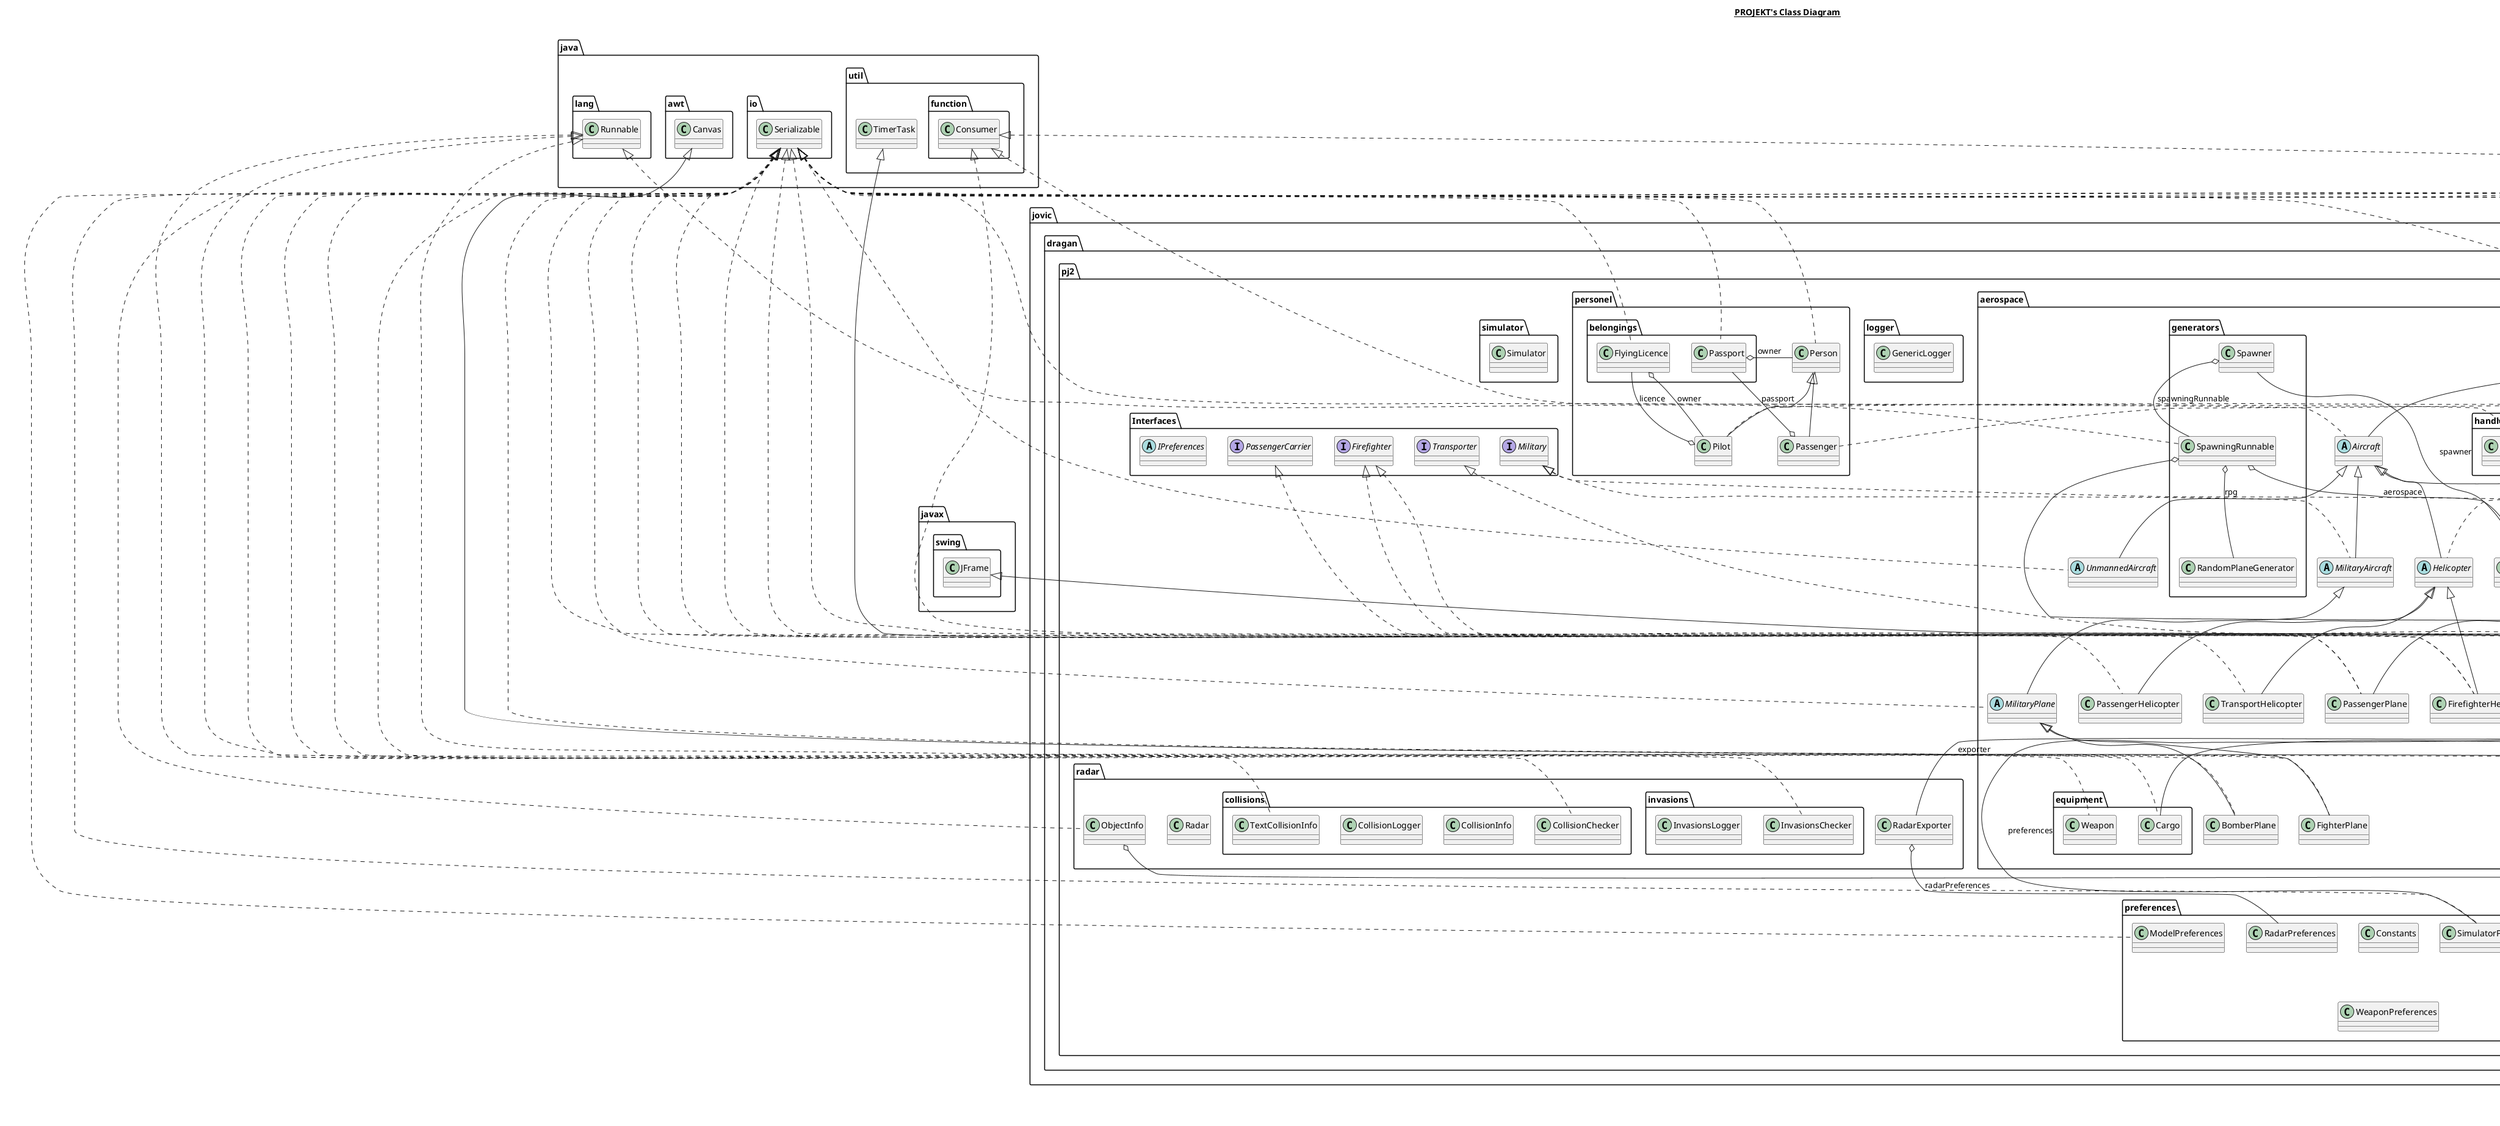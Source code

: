 @startuml

title __PROJEKT's Class Diagram__\n

  namespace jovic.dragan.pj2.Interfaces {
    interface jovic.dragan.pj2.Interfaces.Firefighter {
    }
  }
  

  namespace jovic.dragan.pj2.Interfaces {
    abstract class jovic.dragan.pj2.Interfaces.IPreferences {
    }
  }
  

  namespace jovic.dragan.pj2.Interfaces {
    interface jovic.dragan.pj2.Interfaces.Military {
    }
  }
  

  namespace jovic.dragan.pj2.Interfaces {
    interface jovic.dragan.pj2.Interfaces.PassengerCarrier {
    }
  }
  

  namespace jovic.dragan.pj2.Interfaces {
    interface jovic.dragan.pj2.Interfaces.Transporter {
    }
  }
  

  namespace jovic.dragan.pj2.aerospace {
    abstract class jovic.dragan.pj2.aerospace.Aeroplane {
    }
  }
  

  namespace jovic.dragan.pj2.aerospace {
    class jovic.dragan.pj2.aerospace.Aerospace {
    }
  }
  

  namespace jovic.dragan.pj2.aerospace {
    abstract class jovic.dragan.pj2.aerospace.AerospaceObject {
    }
  }
  

  namespace jovic.dragan.pj2.aerospace {
    abstract class jovic.dragan.pj2.aerospace.Aircraft {
    }
  }
  

  namespace jovic.dragan.pj2.aerospace {
    class jovic.dragan.pj2.aerospace.AntiHailRocket {
    }
  }
  

  namespace jovic.dragan.pj2.aerospace {
    class jovic.dragan.pj2.aerospace.BomberPlane {
    }
  }
  

  namespace jovic.dragan.pj2.aerospace {
    class jovic.dragan.pj2.aerospace.FighterPlane {
    }
  }
  

  namespace jovic.dragan.pj2.aerospace {
    class jovic.dragan.pj2.aerospace.FirefighterHelicopter {
    }
  }
  

  namespace jovic.dragan.pj2.aerospace {
    class jovic.dragan.pj2.aerospace.FirefighterPlane {
    }
  }
  

  namespace jovic.dragan.pj2.aerospace {
    abstract class jovic.dragan.pj2.aerospace.Helicopter {
    }
  }
  

  namespace jovic.dragan.pj2.aerospace {
    abstract class jovic.dragan.pj2.aerospace.MilitaryAircraft {
    }
  }
  

  namespace jovic.dragan.pj2.aerospace {
    abstract class jovic.dragan.pj2.aerospace.MilitaryPlane {
    }
  }
  

  namespace jovic.dragan.pj2.aerospace {
    class jovic.dragan.pj2.aerospace.MilitaryRocket {
    }
  }
  

  namespace jovic.dragan.pj2.aerospace {
    class jovic.dragan.pj2.aerospace.PassengerHelicopter {
    }
  }
  

  namespace jovic.dragan.pj2.aerospace {
    class jovic.dragan.pj2.aerospace.PassengerPlane {
    }
  }
  

  namespace jovic.dragan.pj2.aerospace {
    abstract class jovic.dragan.pj2.aerospace.Rocket {
    }
  }
  

  namespace jovic.dragan.pj2.aerospace {
    class jovic.dragan.pj2.aerospace.TransportHelicopter {
    }
  }
  

  namespace jovic.dragan.pj2.aerospace {
    abstract class jovic.dragan.pj2.aerospace.TransportPlane {
    }
  }
  

  namespace jovic.dragan.pj2.aerospace {
    abstract class jovic.dragan.pj2.aerospace.UnmannedAircraft {
    }
  }
  

  namespace jovic.dragan.pj2.aerospace {
    class jovic.dragan.pj2.aerospace.UpdatingTask {
    }
  }
  

  namespace jovic.dragan.pj2.aerospace {
    namespace equipment {
      class jovic.dragan.pj2.aerospace.equipment.Cargo {
      }
    }
  }
  

  namespace jovic.dragan.pj2.aerospace {
    namespace equipment {
      class jovic.dragan.pj2.aerospace.equipment.Weapon {
      }
    }
  }
  

  namespace jovic.dragan.pj2.aerospace {
    namespace generators {
      class jovic.dragan.pj2.aerospace.generators.RandomPlaneGenerator {
      }
    }
  }
  

  namespace jovic.dragan.pj2.aerospace {
    namespace generators {
      class jovic.dragan.pj2.aerospace.generators.Spawner {
      }
    }
  }
  

  namespace jovic.dragan.pj2.aerospace {
    namespace generators {
      class jovic.dragan.pj2.aerospace.generators.SpawningRunnable {
      }
    }
  }
  

  namespace jovic.dragan.pj2.aerospace {
    namespace handlers {
      class jovic.dragan.pj2.aerospace.handlers.CollisionHandler {
      }
    }
  }
  

  namespace jovic.dragan.pj2.aerospace {
    namespace handlers {
      class jovic.dragan.pj2.aerospace.handlers.InvasionHandler {
      }
    }
  }
  

  namespace jovic.dragan.pj2.gui {
    class jovic.dragan.pj2.gui.MainWindow {
    }
  }
  

  namespace jovic.dragan.pj2.gui {
    class jovic.dragan.pj2.gui.MapViewer {
    }
  }
  

  namespace jovic.dragan.pj2.gui {
    namespace handlers {
      class jovic.dragan.pj2.gui.handlers.MapUpdateHandler {
      }
    }
  }
  

  namespace jovic.dragan.pj2.logger {
    class jovic.dragan.pj2.logger.GenericLogger {
    }
  }
  

  namespace jovic.dragan.pj2.personel {
    class jovic.dragan.pj2.personel.Passenger {
    }
  }
  

  namespace jovic.dragan.pj2.personel {
    class jovic.dragan.pj2.personel.Person {
    }
  }
  

  namespace jovic.dragan.pj2.personel {
    class jovic.dragan.pj2.personel.Pilot {
    }
  }
  

  namespace jovic.dragan.pj2.personel {
    namespace belongings {
      class jovic.dragan.pj2.personel.belongings.FlyingLicence {
      }
    }
  }
  

  namespace jovic.dragan.pj2.personel {
    namespace belongings {
      class jovic.dragan.pj2.personel.belongings.Passport {
      }
    }
  }
  

  namespace jovic.dragan.pj2.preferences {
    class jovic.dragan.pj2.preferences.Constants {
    }
  }
  

  namespace jovic.dragan.pj2.preferences {
    class jovic.dragan.pj2.preferences.GenericPreferences {
    }
  }
  

  namespace jovic.dragan.pj2.preferences {
    class jovic.dragan.pj2.preferences.ModelPreferences {
    }
  }
  

  namespace jovic.dragan.pj2.preferences {
    class jovic.dragan.pj2.preferences.PreferenceWatcher {
    }
  }
  

  namespace jovic.dragan.pj2.preferences {
    class jovic.dragan.pj2.preferences.PreferencesHelper {
    }
  }
  

  namespace jovic.dragan.pj2.preferences {
    class jovic.dragan.pj2.preferences.RadarPreferences {
    }
  }
  

  namespace jovic.dragan.pj2.preferences {
    class jovic.dragan.pj2.preferences.SimulatorPreferences {
    }
  }
  

  namespace jovic.dragan.pj2.preferences {
    class jovic.dragan.pj2.preferences.WeaponPreferences {
    }
  }
  

  namespace jovic.dragan.pj2.radar {
    class jovic.dragan.pj2.radar.ObjectInfo {
    }
  }
  

  namespace jovic.dragan.pj2.radar {
    class jovic.dragan.pj2.radar.Radar {
    }
  }
  

  namespace jovic.dragan.pj2.radar {
    class jovic.dragan.pj2.radar.RadarExporter {
    }
  }
  

  namespace jovic.dragan.pj2.radar {
    namespace collisions {
      class jovic.dragan.pj2.radar.collisions.CollisionChecker {
      }
    }
  }
  

  namespace jovic.dragan.pj2.radar {
    namespace collisions {
      class jovic.dragan.pj2.radar.collisions.CollisionInfo {
      }
    }
  }
  

  namespace jovic.dragan.pj2.radar {
    namespace collisions {
      class jovic.dragan.pj2.radar.collisions.CollisionLogger {
      }
    }
  }
  

  namespace jovic.dragan.pj2.radar {
    namespace collisions {
      class jovic.dragan.pj2.radar.collisions.TextCollisionInfo {
      }
    }
  }
  

  namespace jovic.dragan.pj2.radar {
    namespace invasions {
      class jovic.dragan.pj2.radar.invasions.InvasionsChecker {
      }
    }
  }
  

  namespace jovic.dragan.pj2.radar {
    namespace invasions {
      class jovic.dragan.pj2.radar.invasions.InvasionsLogger {
      }
    }
  }
  

  namespace jovic.dragan.pj2.simulator {
    class jovic.dragan.pj2.simulator.Simulator {
    }
  }
  

  namespace jovic.dragan.pj2.util {
    enum Direction {
    }
  }
  

  namespace jovic.dragan.pj2.util {
    class jovic.dragan.pj2.util.Pair {
    }
  }
  

  namespace jovic.dragan.pj2.util {
    class jovic.dragan.pj2.util.Util {
    }
  }
  

  namespace jovic.dragan.pj2.util {
    class jovic.dragan.pj2.util.Vector2D {
    }
  }
  

  namespace jovic.dragan.pj2.util {
    class jovic.dragan.pj2.util.Vector3D {
    }
  }
  

  namespace jovic.dragan.pj2.util {
    class jovic.dragan.pj2.util.Watcher {
    }
  }
  

  jovic.dragan.pj2.aerospace.Aeroplane .up.|> java.io.Serializable
  jovic.dragan.pj2.aerospace.Aeroplane -up-|> jovic.dragan.pj2.aerospace.Aircraft
  jovic.dragan.pj2.aerospace.Aerospace o-- jovic.dragan.pj2.util.Watcher : collisionWatcher
  jovic.dragan.pj2.aerospace.Aerospace o-- jovic.dragan.pj2.util.Watcher : invasionWatcher
  jovic.dragan.pj2.aerospace.Aerospace o-- jovic.dragan.pj2.preferences.SimulatorPreferences : preferences
  jovic.dragan.pj2.aerospace.Aerospace o-- jovic.dragan.pj2.aerospace.generators.Spawner : spawner
  jovic.dragan.pj2.aerospace.Aerospace o-- jovic.dragan.pj2.aerospace.UpdatingTask : timerTask
  jovic.dragan.pj2.aerospace.AerospaceObject .up.|> java.io.Serializable
  jovic.dragan.pj2.aerospace.AerospaceObject o-- jovic.dragan.pj2.util.Direction : direction
  jovic.dragan.pj2.aerospace.AerospaceObject o-- jovic.dragan.pj2.util.Vector2D : directionVector
  jovic.dragan.pj2.aerospace.Aircraft .up.|> java.io.Serializable
  jovic.dragan.pj2.aerospace.Aircraft -up-|> jovic.dragan.pj2.aerospace.AerospaceObject
  jovic.dragan.pj2.aerospace.AntiHailRocket .up.|> java.io.Serializable
  jovic.dragan.pj2.aerospace.AntiHailRocket -up-|> jovic.dragan.pj2.aerospace.Rocket
  jovic.dragan.pj2.aerospace.BomberPlane .up.|> java.io.Serializable
  jovic.dragan.pj2.aerospace.BomberPlane -up-|> jovic.dragan.pj2.aerospace.MilitaryPlane
  jovic.dragan.pj2.aerospace.FighterPlane .up.|> java.io.Serializable
  jovic.dragan.pj2.aerospace.FighterPlane -up-|> jovic.dragan.pj2.aerospace.MilitaryPlane
  jovic.dragan.pj2.aerospace.FirefighterHelicopter .up.|> java.io.Serializable
  jovic.dragan.pj2.aerospace.FirefighterHelicopter .up.|> jovic.dragan.pj2.Interfaces.Firefighter
  jovic.dragan.pj2.aerospace.FirefighterHelicopter -up-|> jovic.dragan.pj2.aerospace.Helicopter
  jovic.dragan.pj2.aerospace.FirefighterPlane .up.|> java.io.Serializable
  jovic.dragan.pj2.aerospace.FirefighterPlane .up.|> jovic.dragan.pj2.Interfaces.Firefighter
  jovic.dragan.pj2.aerospace.FirefighterPlane -up-|> jovic.dragan.pj2.aerospace.Aeroplane
  jovic.dragan.pj2.aerospace.Helicopter .up.|> java.io.Serializable
  jovic.dragan.pj2.aerospace.Helicopter -up-|> jovic.dragan.pj2.aerospace.Aircraft
  jovic.dragan.pj2.aerospace.MilitaryAircraft .up.|> jovic.dragan.pj2.Interfaces.Military
  jovic.dragan.pj2.aerospace.MilitaryAircraft -up-|> jovic.dragan.pj2.aerospace.Aircraft
  jovic.dragan.pj2.aerospace.MilitaryPlane .up.|> java.io.Serializable
  jovic.dragan.pj2.aerospace.MilitaryPlane -up-|> jovic.dragan.pj2.aerospace.MilitaryAircraft
  jovic.dragan.pj2.aerospace.MilitaryRocket .up.|> java.io.Serializable
  jovic.dragan.pj2.aerospace.MilitaryRocket .up.|> jovic.dragan.pj2.Interfaces.Military
  jovic.dragan.pj2.aerospace.MilitaryRocket -up-|> jovic.dragan.pj2.aerospace.Rocket
  jovic.dragan.pj2.aerospace.PassengerHelicopter .up.|> java.io.Serializable
  jovic.dragan.pj2.aerospace.PassengerHelicopter -up-|> jovic.dragan.pj2.aerospace.Helicopter
  jovic.dragan.pj2.aerospace.PassengerPlane .up.|> java.io.Serializable
  jovic.dragan.pj2.aerospace.PassengerPlane .up.|> jovic.dragan.pj2.Interfaces.PassengerCarrier
  jovic.dragan.pj2.aerospace.PassengerPlane -up-|> jovic.dragan.pj2.aerospace.Aeroplane
  jovic.dragan.pj2.aerospace.Rocket .up.|> java.io.Serializable
  jovic.dragan.pj2.aerospace.Rocket -up-|> jovic.dragan.pj2.aerospace.AerospaceObject
  jovic.dragan.pj2.aerospace.TransportHelicopter .up.|> java.io.Serializable
  jovic.dragan.pj2.aerospace.TransportHelicopter -up-|> jovic.dragan.pj2.aerospace.Helicopter
  jovic.dragan.pj2.aerospace.TransportPlane .up.|> java.io.Serializable
  jovic.dragan.pj2.aerospace.TransportPlane .up.|> jovic.dragan.pj2.Interfaces.Transporter
  jovic.dragan.pj2.aerospace.TransportPlane -up-|> jovic.dragan.pj2.aerospace.Aeroplane
  jovic.dragan.pj2.aerospace.TransportPlane o-- jovic.dragan.pj2.aerospace.equipment.Cargo : cargo
  jovic.dragan.pj2.aerospace.UnmannedAircraft .up.|> java.io.Serializable
  jovic.dragan.pj2.aerospace.UnmannedAircraft -up-|> jovic.dragan.pj2.aerospace.Aircraft
  jovic.dragan.pj2.aerospace.UpdatingTask -up-|> java.util.TimerTask
  jovic.dragan.pj2.aerospace.UpdatingTask o-- jovic.dragan.pj2.radar.RadarExporter : exporter
  jovic.dragan.pj2.aerospace.UpdatingTask o-- jovic.dragan.pj2.preferences.SimulatorPreferences : preferences
  jovic.dragan.pj2.aerospace.equipment.Cargo .up.|> java.io.Serializable
  jovic.dragan.pj2.aerospace.equipment.Weapon .up.|> java.io.Serializable
  jovic.dragan.pj2.aerospace.generators.Spawner o-- jovic.dragan.pj2.aerospace.generators.SpawningRunnable : spawningRunnable
  jovic.dragan.pj2.aerospace.generators.SpawningRunnable .up.|> java.lang.Runnable
  jovic.dragan.pj2.aerospace.generators.SpawningRunnable o-- jovic.dragan.pj2.aerospace.Aerospace : aerospace
  jovic.dragan.pj2.aerospace.generators.SpawningRunnable o-- jovic.dragan.pj2.preferences.SimulatorPreferences : preferences
  jovic.dragan.pj2.aerospace.generators.SpawningRunnable o-- jovic.dragan.pj2.aerospace.generators.RandomPlaneGenerator : rpg
  jovic.dragan.pj2.aerospace.handlers.CollisionHandler .up.|> java.util.function.Consumer
  jovic.dragan.pj2.aerospace.handlers.CollisionHandler o-- jovic.dragan.pj2.aerospace.Aerospace : aerospace
  jovic.dragan.pj2.aerospace.handlers.InvasionHandler .up.|> java.util.function.Consumer
  jovic.dragan.pj2.aerospace.handlers.InvasionHandler o-- jovic.dragan.pj2.aerospace.Aerospace : aerospace
  jovic.dragan.pj2.gui.MainWindow -up-|> javax.swing.JFrame
  jovic.dragan.pj2.gui.MainWindow o-- jovic.dragan.pj2.gui.MapViewer : viewer
  jovic.dragan.pj2.gui.MapViewer .up.|> java.lang.Runnable
  jovic.dragan.pj2.gui.MapViewer -up-|> java.awt.Canvas
  jovic.dragan.pj2.gui.MapViewer o-- jovic.dragan.pj2.util.Watcher : mapWatcher
  jovic.dragan.pj2.gui.MapViewer o-- jovic.dragan.pj2.preferences.SimulatorPreferences : preferences
  jovic.dragan.pj2.gui.handlers.MapUpdateHandler .up.|> java.util.function.Consumer
  jovic.dragan.pj2.gui.handlers.MapUpdateHandler o-- jovic.dragan.pj2.gui.MapViewer : viewer
  jovic.dragan.pj2.personel.Passenger .up.|> java.io.Serializable
  jovic.dragan.pj2.personel.Passenger -up-|> jovic.dragan.pj2.personel.Person
  jovic.dragan.pj2.personel.Passenger o-- jovic.dragan.pj2.personel.belongings.Passport : passport
  jovic.dragan.pj2.personel.Person .up.|> java.io.Serializable
  jovic.dragan.pj2.personel.Pilot .up.|> java.io.Serializable
  jovic.dragan.pj2.personel.Pilot -up-|> jovic.dragan.pj2.personel.Person
  jovic.dragan.pj2.personel.Pilot o-- jovic.dragan.pj2.personel.belongings.FlyingLicence : licence
  jovic.dragan.pj2.personel.belongings.FlyingLicence .up.|> java.io.Serializable
  jovic.dragan.pj2.personel.belongings.FlyingLicence o-- jovic.dragan.pj2.personel.Pilot : owner
  jovic.dragan.pj2.personel.belongings.Passport .up.|> java.io.Serializable
  jovic.dragan.pj2.personel.belongings.Passport o-- jovic.dragan.pj2.personel.Person : owner
  jovic.dragan.pj2.preferences.GenericPreferences o-- T : preferences
  jovic.dragan.pj2.preferences.ModelPreferences .up.|> java.io.Serializable
  jovic.dragan.pj2.preferences.PreferenceWatcher o-- T : original
  jovic.dragan.pj2.preferences.SimulatorPreferences .up.|> java.io.Serializable
  jovic.dragan.pj2.radar.ObjectInfo .up.|> java.io.Serializable
  jovic.dragan.pj2.radar.ObjectInfo o-- jovic.dragan.pj2.util.Direction : direction
  jovic.dragan.pj2.radar.RadarExporter o-- jovic.dragan.pj2.preferences.RadarPreferences : radarPreferences
  jovic.dragan.pj2.radar.collisions.CollisionChecker .up.|> java.lang.Runnable
  jovic.dragan.pj2.radar.collisions.TextCollisionInfo .up.|> java.io.Serializable
  jovic.dragan.pj2.radar.invasions.InvasionsChecker .up.|> java.lang.Runnable
  jovic.dragan.pj2.util.Pair o-- T1 : first
  jovic.dragan.pj2.util.Pair o-- T2 : second
  jovic.dragan.pj2.util.Vector2D .up.|> java.io.Serializable


right footer


PlantUML diagram generated by SketchIt! (https://bitbucket.org/pmesmeur/sketch.it)
For more information about this tool, please contact philippe.mesmeur@gmail.com
endfooter

@enduml
